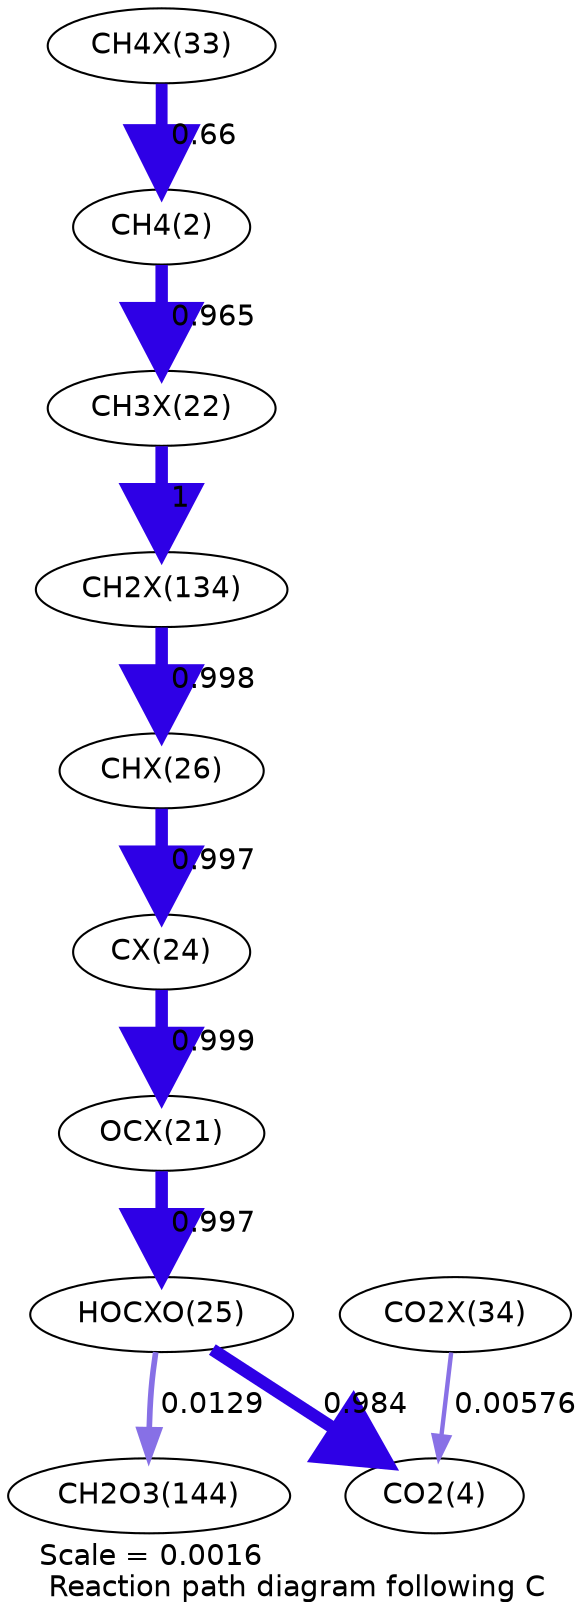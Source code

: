 digraph reaction_paths {
center=1;
s32 -> s4[fontname="Helvetica", penwidth=5.69, arrowsize=2.84, color="0.7, 1.16, 0.9"
, label=" 0.66"];
s4 -> s26[fontname="Helvetica", penwidth=5.97, arrowsize=2.99, color="0.7, 1.47, 0.9"
, label=" 0.965"];
s26 -> s38[fontname="Helvetica", penwidth=6, arrowsize=3, color="0.7, 1.5, 0.9"
, label=" 1"];
s38 -> s30[fontname="Helvetica", penwidth=6, arrowsize=3, color="0.7, 1.5, 0.9"
, label=" 0.998"];
s30 -> s28[fontname="Helvetica", penwidth=6, arrowsize=3, color="0.7, 1.5, 0.9"
, label=" 0.997"];
s28 -> s25[fontname="Helvetica", penwidth=6, arrowsize=3, color="0.7, 1.5, 0.9"
, label=" 0.999"];
s25 -> s29[fontname="Helvetica", penwidth=6, arrowsize=3, color="0.7, 1.5, 0.9"
, label=" 0.997"];
s29 -> s6[fontname="Helvetica", penwidth=5.99, arrowsize=2.99, color="0.7, 1.48, 0.9"
, label=" 0.984"];
s33 -> s6[fontname="Helvetica", penwidth=2.11, arrowsize=1.05, color="0.7, 0.506, 0.9"
, label=" 0.00576"];
s29 -> s21[fontname="Helvetica", penwidth=2.72, arrowsize=1.36, color="0.7, 0.513, 0.9"
, label=" 0.0129"];
s4 [ fontname="Helvetica", label="CH4(2)"];
s6 [ fontname="Helvetica", label="CO2(4)"];
s21 [ fontname="Helvetica", label="CH2O3(144)"];
s25 [ fontname="Helvetica", label="OCX(21)"];
s26 [ fontname="Helvetica", label="CH3X(22)"];
s28 [ fontname="Helvetica", label="CX(24)"];
s29 [ fontname="Helvetica", label="HOCXO(25)"];
s30 [ fontname="Helvetica", label="CHX(26)"];
s32 [ fontname="Helvetica", label="CH4X(33)"];
s33 [ fontname="Helvetica", label="CO2X(34)"];
s38 [ fontname="Helvetica", label="CH2X(134)"];
 label = "Scale = 0.0016\l Reaction path diagram following C";
 fontname = "Helvetica";
}
